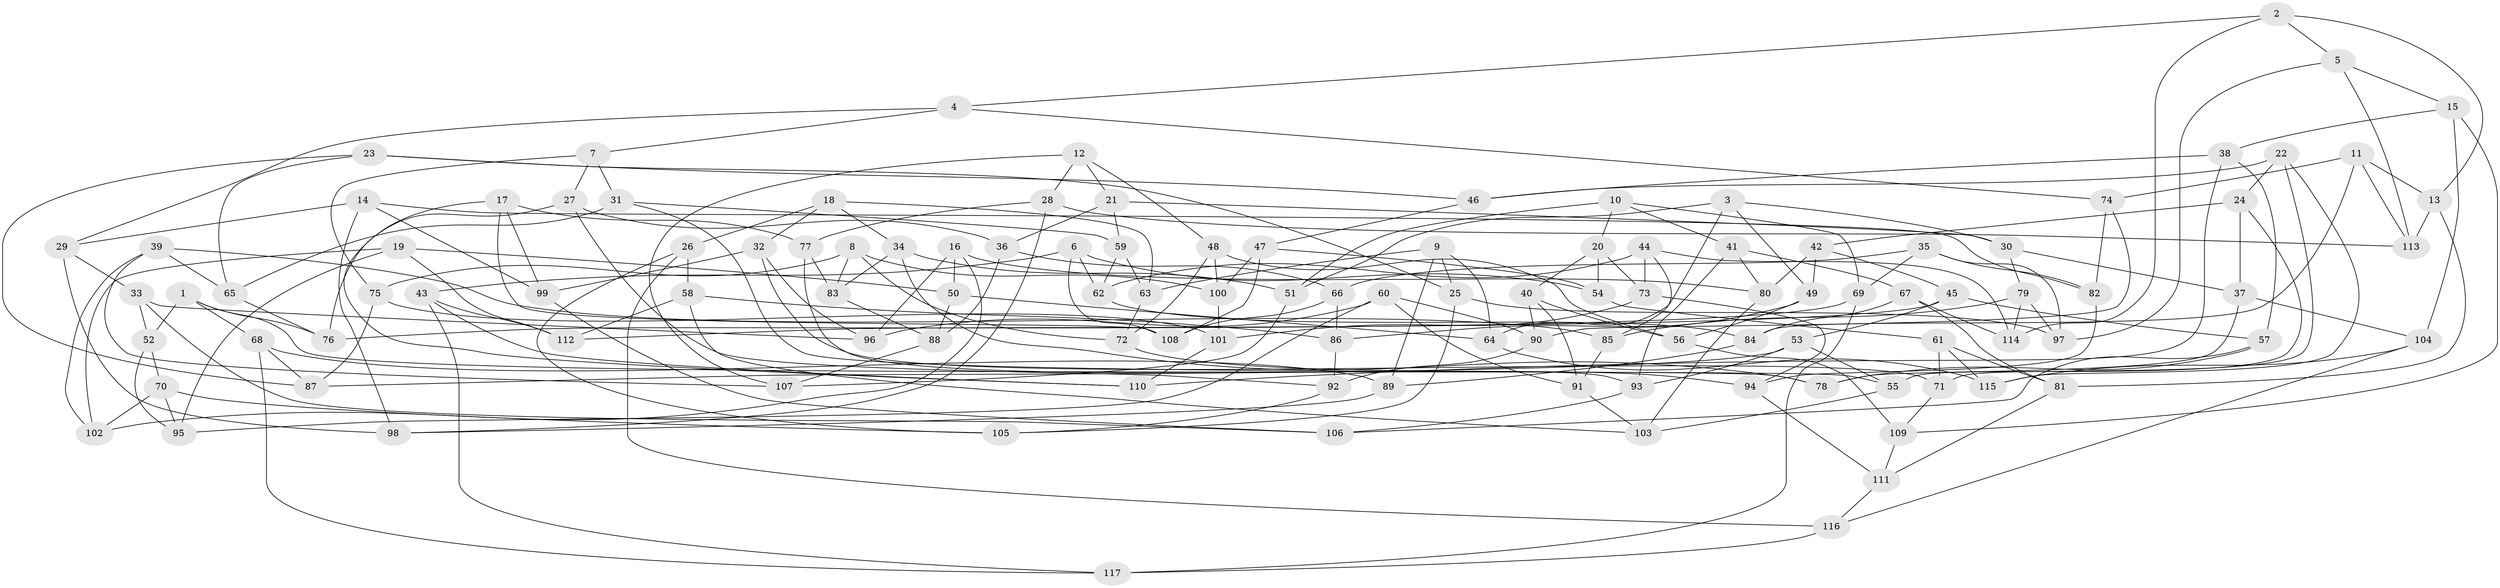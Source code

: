 // Generated by graph-tools (version 1.1) at 2025/16/03/09/25 04:16:43]
// undirected, 117 vertices, 234 edges
graph export_dot {
graph [start="1"]
  node [color=gray90,style=filled];
  1;
  2;
  3;
  4;
  5;
  6;
  7;
  8;
  9;
  10;
  11;
  12;
  13;
  14;
  15;
  16;
  17;
  18;
  19;
  20;
  21;
  22;
  23;
  24;
  25;
  26;
  27;
  28;
  29;
  30;
  31;
  32;
  33;
  34;
  35;
  36;
  37;
  38;
  39;
  40;
  41;
  42;
  43;
  44;
  45;
  46;
  47;
  48;
  49;
  50;
  51;
  52;
  53;
  54;
  55;
  56;
  57;
  58;
  59;
  60;
  61;
  62;
  63;
  64;
  65;
  66;
  67;
  68;
  69;
  70;
  71;
  72;
  73;
  74;
  75;
  76;
  77;
  78;
  79;
  80;
  81;
  82;
  83;
  84;
  85;
  86;
  87;
  88;
  89;
  90;
  91;
  92;
  93;
  94;
  95;
  96;
  97;
  98;
  99;
  100;
  101;
  102;
  103;
  104;
  105;
  106;
  107;
  108;
  109;
  110;
  111;
  112;
  113;
  114;
  115;
  116;
  117;
  1 -- 78;
  1 -- 52;
  1 -- 68;
  1 -- 76;
  2 -- 13;
  2 -- 114;
  2 -- 5;
  2 -- 4;
  3 -- 30;
  3 -- 49;
  3 -- 64;
  3 -- 51;
  4 -- 7;
  4 -- 74;
  4 -- 29;
  5 -- 97;
  5 -- 15;
  5 -- 113;
  6 -- 54;
  6 -- 108;
  6 -- 62;
  6 -- 43;
  7 -- 27;
  7 -- 31;
  7 -- 75;
  8 -- 100;
  8 -- 83;
  8 -- 75;
  8 -- 72;
  9 -- 63;
  9 -- 64;
  9 -- 89;
  9 -- 25;
  10 -- 41;
  10 -- 20;
  10 -- 51;
  10 -- 69;
  11 -- 113;
  11 -- 74;
  11 -- 13;
  11 -- 84;
  12 -- 28;
  12 -- 21;
  12 -- 107;
  12 -- 48;
  13 -- 113;
  13 -- 81;
  14 -- 82;
  14 -- 99;
  14 -- 29;
  14 -- 98;
  15 -- 38;
  15 -- 104;
  15 -- 109;
  16 -- 102;
  16 -- 80;
  16 -- 50;
  16 -- 96;
  17 -- 77;
  17 -- 110;
  17 -- 99;
  17 -- 108;
  18 -- 63;
  18 -- 34;
  18 -- 26;
  18 -- 32;
  19 -- 50;
  19 -- 102;
  19 -- 95;
  19 -- 112;
  20 -- 40;
  20 -- 54;
  20 -- 73;
  21 -- 59;
  21 -- 30;
  21 -- 36;
  22 -- 24;
  22 -- 115;
  22 -- 46;
  22 -- 71;
  23 -- 46;
  23 -- 65;
  23 -- 87;
  23 -- 25;
  24 -- 42;
  24 -- 55;
  24 -- 37;
  25 -- 97;
  25 -- 105;
  26 -- 116;
  26 -- 105;
  26 -- 58;
  27 -- 92;
  27 -- 76;
  27 -- 36;
  28 -- 98;
  28 -- 77;
  28 -- 113;
  29 -- 98;
  29 -- 33;
  30 -- 79;
  30 -- 37;
  31 -- 59;
  31 -- 55;
  31 -- 65;
  32 -- 96;
  32 -- 71;
  32 -- 99;
  33 -- 96;
  33 -- 106;
  33 -- 52;
  34 -- 51;
  34 -- 78;
  34 -- 83;
  35 -- 97;
  35 -- 82;
  35 -- 66;
  35 -- 69;
  36 -- 88;
  36 -- 66;
  37 -- 104;
  37 -- 78;
  38 -- 110;
  38 -- 46;
  38 -- 57;
  39 -- 107;
  39 -- 65;
  39 -- 102;
  39 -- 85;
  40 -- 90;
  40 -- 56;
  40 -- 91;
  41 -- 93;
  41 -- 80;
  41 -- 67;
  42 -- 80;
  42 -- 45;
  42 -- 49;
  43 -- 117;
  43 -- 110;
  43 -- 112;
  44 -- 62;
  44 -- 85;
  44 -- 114;
  44 -- 73;
  45 -- 53;
  45 -- 57;
  45 -- 112;
  46 -- 47;
  47 -- 54;
  47 -- 100;
  47 -- 108;
  48 -- 56;
  48 -- 100;
  48 -- 72;
  49 -- 86;
  49 -- 56;
  50 -- 88;
  50 -- 64;
  51 -- 107;
  52 -- 95;
  52 -- 70;
  53 -- 93;
  53 -- 87;
  53 -- 55;
  54 -- 61;
  55 -- 103;
  56 -- 109;
  57 -- 78;
  57 -- 106;
  58 -- 86;
  58 -- 112;
  58 -- 103;
  59 -- 62;
  59 -- 63;
  60 -- 90;
  60 -- 95;
  60 -- 96;
  60 -- 91;
  61 -- 81;
  61 -- 71;
  61 -- 115;
  62 -- 84;
  63 -- 72;
  64 -- 115;
  65 -- 76;
  66 -- 86;
  66 -- 108;
  67 -- 114;
  67 -- 84;
  67 -- 81;
  68 -- 87;
  68 -- 117;
  68 -- 89;
  69 -- 117;
  69 -- 76;
  70 -- 95;
  70 -- 105;
  70 -- 102;
  71 -- 109;
  72 -- 94;
  73 -- 94;
  73 -- 101;
  74 -- 90;
  74 -- 82;
  75 -- 101;
  75 -- 87;
  77 -- 93;
  77 -- 83;
  79 -- 114;
  79 -- 85;
  79 -- 97;
  80 -- 103;
  81 -- 111;
  82 -- 94;
  83 -- 88;
  84 -- 89;
  85 -- 91;
  86 -- 92;
  88 -- 107;
  89 -- 98;
  90 -- 92;
  91 -- 103;
  92 -- 105;
  93 -- 106;
  94 -- 111;
  99 -- 106;
  100 -- 101;
  101 -- 110;
  104 -- 115;
  104 -- 116;
  109 -- 111;
  111 -- 116;
  116 -- 117;
}
